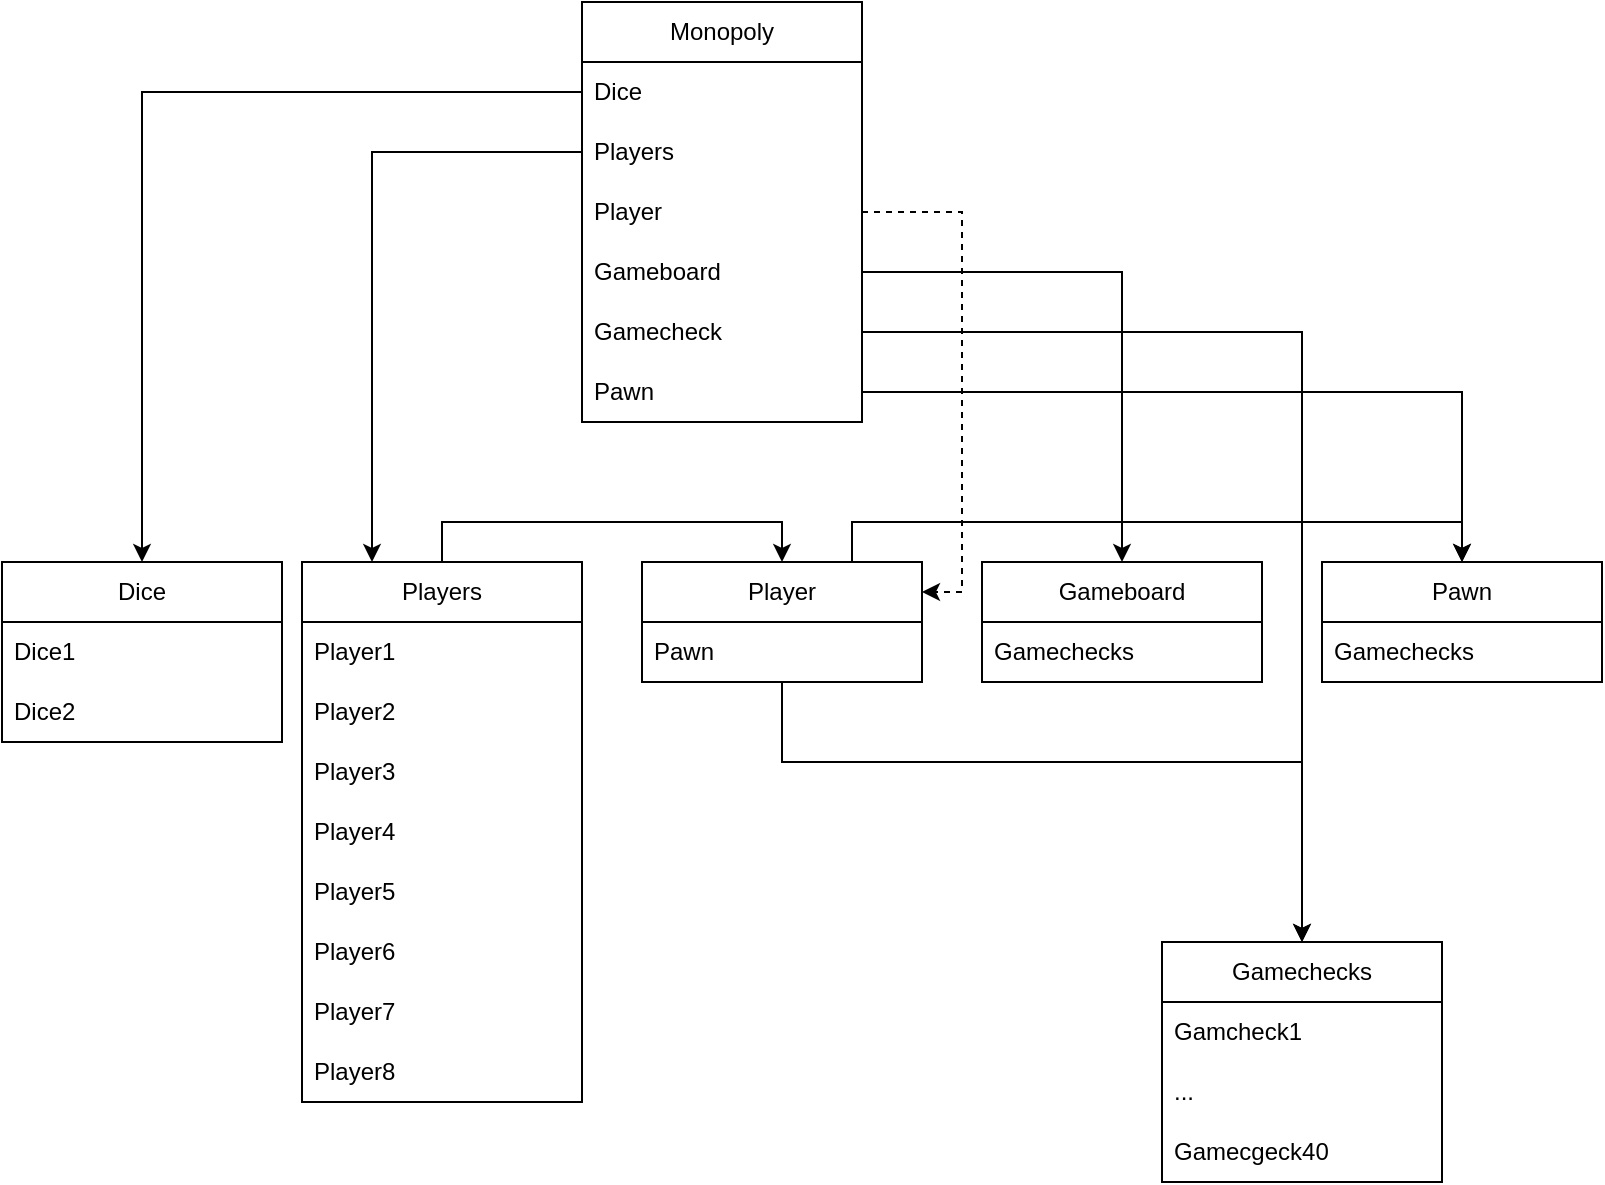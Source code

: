 <mxfile version="20.5.3" type="github">
  <diagram id="C5RBs43oDa-KdzZeNtuy" name="Page-1">
    <mxGraphModel dx="1483" dy="821" grid="1" gridSize="10" guides="1" tooltips="1" connect="1" arrows="1" fold="1" page="1" pageScale="1" pageWidth="827" pageHeight="1169" math="0" shadow="0">
      <root>
        <object label="" MonopoliClassDiagram="" id="WIyWlLk6GJQsqaUBKTNV-0">
          <mxCell />
        </object>
        <mxCell id="WIyWlLk6GJQsqaUBKTNV-1" parent="WIyWlLk6GJQsqaUBKTNV-0" />
        <mxCell id="K8fjOgnlxvIruqxxWFE7-52" value="Dice" style="swimlane;fontStyle=0;childLayout=stackLayout;horizontal=1;startSize=30;horizontalStack=0;resizeParent=1;resizeParentMax=0;resizeLast=0;collapsible=1;marginBottom=0;whiteSpace=wrap;html=1;" vertex="1" parent="WIyWlLk6GJQsqaUBKTNV-1">
          <mxGeometry x="10" y="320" width="140" height="90" as="geometry" />
        </mxCell>
        <mxCell id="K8fjOgnlxvIruqxxWFE7-53" value="Dice1" style="text;strokeColor=none;fillColor=none;align=left;verticalAlign=middle;spacingLeft=4;spacingRight=4;overflow=hidden;points=[[0,0.5],[1,0.5]];portConstraint=eastwest;rotatable=0;whiteSpace=wrap;html=1;" vertex="1" parent="K8fjOgnlxvIruqxxWFE7-52">
          <mxGeometry y="30" width="140" height="30" as="geometry" />
        </mxCell>
        <mxCell id="K8fjOgnlxvIruqxxWFE7-54" value="Dice2" style="text;strokeColor=none;fillColor=none;align=left;verticalAlign=middle;spacingLeft=4;spacingRight=4;overflow=hidden;points=[[0,0.5],[1,0.5]];portConstraint=eastwest;rotatable=0;whiteSpace=wrap;html=1;" vertex="1" parent="K8fjOgnlxvIruqxxWFE7-52">
          <mxGeometry y="60" width="140" height="30" as="geometry" />
        </mxCell>
        <mxCell id="K8fjOgnlxvIruqxxWFE7-86" style="edgeStyle=orthogonalEdgeStyle;rounded=0;orthogonalLoop=1;jettySize=auto;html=1;entryX=0.5;entryY=0;entryDx=0;entryDy=0;exitX=0.5;exitY=0;exitDx=0;exitDy=0;" edge="1" parent="WIyWlLk6GJQsqaUBKTNV-1" source="K8fjOgnlxvIruqxxWFE7-56" target="K8fjOgnlxvIruqxxWFE7-76">
          <mxGeometry relative="1" as="geometry" />
        </mxCell>
        <mxCell id="K8fjOgnlxvIruqxxWFE7-56" value="Players" style="swimlane;fontStyle=0;childLayout=stackLayout;horizontal=1;startSize=30;horizontalStack=0;resizeParent=1;resizeParentMax=0;resizeLast=0;collapsible=1;marginBottom=0;whiteSpace=wrap;html=1;" vertex="1" parent="WIyWlLk6GJQsqaUBKTNV-1">
          <mxGeometry x="160" y="320" width="140" height="270" as="geometry" />
        </mxCell>
        <mxCell id="K8fjOgnlxvIruqxxWFE7-57" value="Player1" style="text;strokeColor=none;fillColor=none;align=left;verticalAlign=middle;spacingLeft=4;spacingRight=4;overflow=hidden;points=[[0,0.5],[1,0.5]];portConstraint=eastwest;rotatable=0;whiteSpace=wrap;html=1;" vertex="1" parent="K8fjOgnlxvIruqxxWFE7-56">
          <mxGeometry y="30" width="140" height="30" as="geometry" />
        </mxCell>
        <mxCell id="K8fjOgnlxvIruqxxWFE7-58" value="Player2" style="text;strokeColor=none;fillColor=none;align=left;verticalAlign=middle;spacingLeft=4;spacingRight=4;overflow=hidden;points=[[0,0.5],[1,0.5]];portConstraint=eastwest;rotatable=0;whiteSpace=wrap;html=1;" vertex="1" parent="K8fjOgnlxvIruqxxWFE7-56">
          <mxGeometry y="60" width="140" height="30" as="geometry" />
        </mxCell>
        <mxCell id="K8fjOgnlxvIruqxxWFE7-59" value="Player3" style="text;strokeColor=none;fillColor=none;align=left;verticalAlign=middle;spacingLeft=4;spacingRight=4;overflow=hidden;points=[[0,0.5],[1,0.5]];portConstraint=eastwest;rotatable=0;whiteSpace=wrap;html=1;" vertex="1" parent="K8fjOgnlxvIruqxxWFE7-56">
          <mxGeometry y="90" width="140" height="30" as="geometry" />
        </mxCell>
        <mxCell id="K8fjOgnlxvIruqxxWFE7-60" value="Player4" style="text;strokeColor=none;fillColor=none;align=left;verticalAlign=middle;spacingLeft=4;spacingRight=4;overflow=hidden;points=[[0,0.5],[1,0.5]];portConstraint=eastwest;rotatable=0;whiteSpace=wrap;html=1;" vertex="1" parent="K8fjOgnlxvIruqxxWFE7-56">
          <mxGeometry y="120" width="140" height="30" as="geometry" />
        </mxCell>
        <mxCell id="K8fjOgnlxvIruqxxWFE7-61" value="Player5" style="text;strokeColor=none;fillColor=none;align=left;verticalAlign=middle;spacingLeft=4;spacingRight=4;overflow=hidden;points=[[0,0.5],[1,0.5]];portConstraint=eastwest;rotatable=0;whiteSpace=wrap;html=1;" vertex="1" parent="K8fjOgnlxvIruqxxWFE7-56">
          <mxGeometry y="150" width="140" height="30" as="geometry" />
        </mxCell>
        <mxCell id="K8fjOgnlxvIruqxxWFE7-62" value="Player6" style="text;strokeColor=none;fillColor=none;align=left;verticalAlign=middle;spacingLeft=4;spacingRight=4;overflow=hidden;points=[[0,0.5],[1,0.5]];portConstraint=eastwest;rotatable=0;whiteSpace=wrap;html=1;" vertex="1" parent="K8fjOgnlxvIruqxxWFE7-56">
          <mxGeometry y="180" width="140" height="30" as="geometry" />
        </mxCell>
        <mxCell id="K8fjOgnlxvIruqxxWFE7-63" value="Player7" style="text;strokeColor=none;fillColor=none;align=left;verticalAlign=middle;spacingLeft=4;spacingRight=4;overflow=hidden;points=[[0,0.5],[1,0.5]];portConstraint=eastwest;rotatable=0;whiteSpace=wrap;html=1;" vertex="1" parent="K8fjOgnlxvIruqxxWFE7-56">
          <mxGeometry y="210" width="140" height="30" as="geometry" />
        </mxCell>
        <mxCell id="K8fjOgnlxvIruqxxWFE7-64" value="Player8" style="text;strokeColor=none;fillColor=none;align=left;verticalAlign=middle;spacingLeft=4;spacingRight=4;overflow=hidden;points=[[0,0.5],[1,0.5]];portConstraint=eastwest;rotatable=0;whiteSpace=wrap;html=1;" vertex="1" parent="K8fjOgnlxvIruqxxWFE7-56">
          <mxGeometry y="240" width="140" height="30" as="geometry" />
        </mxCell>
        <mxCell id="K8fjOgnlxvIruqxxWFE7-65" value="Monopoly" style="swimlane;fontStyle=0;childLayout=stackLayout;horizontal=1;startSize=30;horizontalStack=0;resizeParent=1;resizeParentMax=0;resizeLast=0;collapsible=1;marginBottom=0;whiteSpace=wrap;html=1;" vertex="1" parent="WIyWlLk6GJQsqaUBKTNV-1">
          <mxGeometry x="300" y="40" width="140" height="210" as="geometry" />
        </mxCell>
        <mxCell id="K8fjOgnlxvIruqxxWFE7-66" value="Dice" style="text;strokeColor=none;fillColor=none;align=left;verticalAlign=middle;spacingLeft=4;spacingRight=4;overflow=hidden;points=[[0,0.5],[1,0.5]];portConstraint=eastwest;rotatable=0;whiteSpace=wrap;html=1;" vertex="1" parent="K8fjOgnlxvIruqxxWFE7-65">
          <mxGeometry y="30" width="140" height="30" as="geometry" />
        </mxCell>
        <mxCell id="K8fjOgnlxvIruqxxWFE7-74" value="Players" style="text;strokeColor=none;fillColor=none;align=left;verticalAlign=middle;spacingLeft=4;spacingRight=4;overflow=hidden;points=[[0,0.5],[1,0.5]];portConstraint=eastwest;rotatable=0;whiteSpace=wrap;html=1;" vertex="1" parent="K8fjOgnlxvIruqxxWFE7-65">
          <mxGeometry y="60" width="140" height="30" as="geometry" />
        </mxCell>
        <mxCell id="K8fjOgnlxvIruqxxWFE7-68" value="Player" style="text;strokeColor=none;fillColor=none;align=left;verticalAlign=middle;spacingLeft=4;spacingRight=4;overflow=hidden;points=[[0,0.5],[1,0.5]];portConstraint=eastwest;rotatable=0;whiteSpace=wrap;html=1;" vertex="1" parent="K8fjOgnlxvIruqxxWFE7-65">
          <mxGeometry y="90" width="140" height="30" as="geometry" />
        </mxCell>
        <mxCell id="K8fjOgnlxvIruqxxWFE7-69" value="Gameboard" style="text;strokeColor=none;fillColor=none;align=left;verticalAlign=middle;spacingLeft=4;spacingRight=4;overflow=hidden;points=[[0,0.5],[1,0.5]];portConstraint=eastwest;rotatable=0;whiteSpace=wrap;html=1;" vertex="1" parent="K8fjOgnlxvIruqxxWFE7-65">
          <mxGeometry y="120" width="140" height="30" as="geometry" />
        </mxCell>
        <mxCell id="K8fjOgnlxvIruqxxWFE7-70" value="Gamecheck" style="text;strokeColor=none;fillColor=none;align=left;verticalAlign=middle;spacingLeft=4;spacingRight=4;overflow=hidden;points=[[0,0.5],[1,0.5]];portConstraint=eastwest;rotatable=0;whiteSpace=wrap;html=1;" vertex="1" parent="K8fjOgnlxvIruqxxWFE7-65">
          <mxGeometry y="150" width="140" height="30" as="geometry" />
        </mxCell>
        <mxCell id="K8fjOgnlxvIruqxxWFE7-71" value="Pawn" style="text;strokeColor=none;fillColor=none;align=left;verticalAlign=middle;spacingLeft=4;spacingRight=4;overflow=hidden;points=[[0,0.5],[1,0.5]];portConstraint=eastwest;rotatable=0;whiteSpace=wrap;html=1;" vertex="1" parent="K8fjOgnlxvIruqxxWFE7-65">
          <mxGeometry y="180" width="140" height="30" as="geometry" />
        </mxCell>
        <mxCell id="K8fjOgnlxvIruqxxWFE7-72" style="edgeStyle=orthogonalEdgeStyle;rounded=0;orthogonalLoop=1;jettySize=auto;html=1;entryX=0.5;entryY=0;entryDx=0;entryDy=0;" edge="1" parent="WIyWlLk6GJQsqaUBKTNV-1" source="K8fjOgnlxvIruqxxWFE7-66" target="K8fjOgnlxvIruqxxWFE7-52">
          <mxGeometry relative="1" as="geometry" />
        </mxCell>
        <mxCell id="K8fjOgnlxvIruqxxWFE7-75" style="edgeStyle=orthogonalEdgeStyle;rounded=0;orthogonalLoop=1;jettySize=auto;html=1;entryX=0.25;entryY=0;entryDx=0;entryDy=0;" edge="1" parent="WIyWlLk6GJQsqaUBKTNV-1" source="K8fjOgnlxvIruqxxWFE7-74" target="K8fjOgnlxvIruqxxWFE7-56">
          <mxGeometry relative="1" as="geometry" />
        </mxCell>
        <mxCell id="K8fjOgnlxvIruqxxWFE7-98" style="edgeStyle=orthogonalEdgeStyle;rounded=0;orthogonalLoop=1;jettySize=auto;html=1;entryX=0.5;entryY=0;entryDx=0;entryDy=0;" edge="1" parent="WIyWlLk6GJQsqaUBKTNV-1" source="K8fjOgnlxvIruqxxWFE7-76" target="K8fjOgnlxvIruqxxWFE7-93">
          <mxGeometry relative="1" as="geometry">
            <Array as="points">
              <mxPoint x="400" y="420" />
              <mxPoint x="660" y="420" />
            </Array>
          </mxGeometry>
        </mxCell>
        <mxCell id="K8fjOgnlxvIruqxxWFE7-76" value="Player" style="swimlane;fontStyle=0;childLayout=stackLayout;horizontal=1;startSize=30;horizontalStack=0;resizeParent=1;resizeParentMax=0;resizeLast=0;collapsible=1;marginBottom=0;whiteSpace=wrap;html=1;" vertex="1" parent="WIyWlLk6GJQsqaUBKTNV-1">
          <mxGeometry x="330" y="320" width="140" height="60" as="geometry" />
        </mxCell>
        <mxCell id="K8fjOgnlxvIruqxxWFE7-81" value="Pawn" style="text;strokeColor=none;fillColor=none;align=left;verticalAlign=middle;spacingLeft=4;spacingRight=4;overflow=hidden;points=[[0,0.5],[1,0.5]];portConstraint=eastwest;rotatable=0;whiteSpace=wrap;html=1;" vertex="1" parent="K8fjOgnlxvIruqxxWFE7-76">
          <mxGeometry y="30" width="140" height="30" as="geometry" />
        </mxCell>
        <mxCell id="K8fjOgnlxvIruqxxWFE7-85" style="edgeStyle=orthogonalEdgeStyle;rounded=0;orthogonalLoop=1;jettySize=auto;html=1;entryX=1;entryY=0.25;entryDx=0;entryDy=0;dashed=1;" edge="1" parent="WIyWlLk6GJQsqaUBKTNV-1" source="K8fjOgnlxvIruqxxWFE7-68" target="K8fjOgnlxvIruqxxWFE7-76">
          <mxGeometry relative="1" as="geometry" />
        </mxCell>
        <mxCell id="K8fjOgnlxvIruqxxWFE7-89" value="Gameboard" style="swimlane;fontStyle=0;childLayout=stackLayout;horizontal=1;startSize=30;horizontalStack=0;resizeParent=1;resizeParentMax=0;resizeLast=0;collapsible=1;marginBottom=0;whiteSpace=wrap;html=1;" vertex="1" parent="WIyWlLk6GJQsqaUBKTNV-1">
          <mxGeometry x="500" y="320" width="140" height="60" as="geometry" />
        </mxCell>
        <mxCell id="K8fjOgnlxvIruqxxWFE7-90" value="Gamechecks" style="text;strokeColor=none;fillColor=none;align=left;verticalAlign=middle;spacingLeft=4;spacingRight=4;overflow=hidden;points=[[0,0.5],[1,0.5]];portConstraint=eastwest;rotatable=0;whiteSpace=wrap;html=1;" vertex="1" parent="K8fjOgnlxvIruqxxWFE7-89">
          <mxGeometry y="30" width="140" height="30" as="geometry" />
        </mxCell>
        <mxCell id="K8fjOgnlxvIruqxxWFE7-92" style="edgeStyle=orthogonalEdgeStyle;rounded=0;orthogonalLoop=1;jettySize=auto;html=1;entryX=0.5;entryY=0;entryDx=0;entryDy=0;" edge="1" parent="WIyWlLk6GJQsqaUBKTNV-1" source="K8fjOgnlxvIruqxxWFE7-69" target="K8fjOgnlxvIruqxxWFE7-89">
          <mxGeometry relative="1" as="geometry" />
        </mxCell>
        <mxCell id="K8fjOgnlxvIruqxxWFE7-93" value="Gamechecks" style="swimlane;fontStyle=0;childLayout=stackLayout;horizontal=1;startSize=30;horizontalStack=0;resizeParent=1;resizeParentMax=0;resizeLast=0;collapsible=1;marginBottom=0;whiteSpace=wrap;html=1;" vertex="1" parent="WIyWlLk6GJQsqaUBKTNV-1">
          <mxGeometry x="590" y="510" width="140" height="120" as="geometry" />
        </mxCell>
        <mxCell id="K8fjOgnlxvIruqxxWFE7-94" value="Gamcheck1&amp;nbsp;" style="text;strokeColor=none;fillColor=none;align=left;verticalAlign=middle;spacingLeft=4;spacingRight=4;overflow=hidden;points=[[0,0.5],[1,0.5]];portConstraint=eastwest;rotatable=0;whiteSpace=wrap;html=1;" vertex="1" parent="K8fjOgnlxvIruqxxWFE7-93">
          <mxGeometry y="30" width="140" height="30" as="geometry" />
        </mxCell>
        <mxCell id="K8fjOgnlxvIruqxxWFE7-95" value="..." style="text;strokeColor=none;fillColor=none;align=left;verticalAlign=middle;spacingLeft=4;spacingRight=4;overflow=hidden;points=[[0,0.5],[1,0.5]];portConstraint=eastwest;rotatable=0;whiteSpace=wrap;html=1;" vertex="1" parent="K8fjOgnlxvIruqxxWFE7-93">
          <mxGeometry y="60" width="140" height="30" as="geometry" />
        </mxCell>
        <mxCell id="K8fjOgnlxvIruqxxWFE7-96" value="Gamecgeck40" style="text;strokeColor=none;fillColor=none;align=left;verticalAlign=middle;spacingLeft=4;spacingRight=4;overflow=hidden;points=[[0,0.5],[1,0.5]];portConstraint=eastwest;rotatable=0;whiteSpace=wrap;html=1;" vertex="1" parent="K8fjOgnlxvIruqxxWFE7-93">
          <mxGeometry y="90" width="140" height="30" as="geometry" />
        </mxCell>
        <mxCell id="K8fjOgnlxvIruqxxWFE7-97" style="edgeStyle=orthogonalEdgeStyle;rounded=0;orthogonalLoop=1;jettySize=auto;html=1;entryX=0.5;entryY=0;entryDx=0;entryDy=0;" edge="1" parent="WIyWlLk6GJQsqaUBKTNV-1" source="K8fjOgnlxvIruqxxWFE7-70" target="K8fjOgnlxvIruqxxWFE7-93">
          <mxGeometry relative="1" as="geometry" />
        </mxCell>
        <mxCell id="K8fjOgnlxvIruqxxWFE7-101" value="Pawn" style="swimlane;fontStyle=0;childLayout=stackLayout;horizontal=1;startSize=30;horizontalStack=0;resizeParent=1;resizeParentMax=0;resizeLast=0;collapsible=1;marginBottom=0;whiteSpace=wrap;html=1;" vertex="1" parent="WIyWlLk6GJQsqaUBKTNV-1">
          <mxGeometry x="670" y="320" width="140" height="60" as="geometry" />
        </mxCell>
        <mxCell id="K8fjOgnlxvIruqxxWFE7-102" value="Gamechecks" style="text;strokeColor=none;fillColor=none;align=left;verticalAlign=middle;spacingLeft=4;spacingRight=4;overflow=hidden;points=[[0,0.5],[1,0.5]];portConstraint=eastwest;rotatable=0;whiteSpace=wrap;html=1;" vertex="1" parent="K8fjOgnlxvIruqxxWFE7-101">
          <mxGeometry y="30" width="140" height="30" as="geometry" />
        </mxCell>
        <mxCell id="K8fjOgnlxvIruqxxWFE7-103" style="edgeStyle=orthogonalEdgeStyle;rounded=0;orthogonalLoop=1;jettySize=auto;html=1;entryX=0.5;entryY=0;entryDx=0;entryDy=0;" edge="1" parent="WIyWlLk6GJQsqaUBKTNV-1" source="K8fjOgnlxvIruqxxWFE7-71" target="K8fjOgnlxvIruqxxWFE7-101">
          <mxGeometry relative="1" as="geometry" />
        </mxCell>
        <mxCell id="K8fjOgnlxvIruqxxWFE7-108" style="edgeStyle=orthogonalEdgeStyle;rounded=0;orthogonalLoop=1;jettySize=auto;html=1;entryX=0.5;entryY=0;entryDx=0;entryDy=0;exitX=0.75;exitY=0;exitDx=0;exitDy=0;" edge="1" parent="WIyWlLk6GJQsqaUBKTNV-1" source="K8fjOgnlxvIruqxxWFE7-76" target="K8fjOgnlxvIruqxxWFE7-101">
          <mxGeometry relative="1" as="geometry">
            <Array as="points">
              <mxPoint x="435" y="300" />
              <mxPoint x="740" y="300" />
            </Array>
          </mxGeometry>
        </mxCell>
      </root>
    </mxGraphModel>
  </diagram>
</mxfile>
